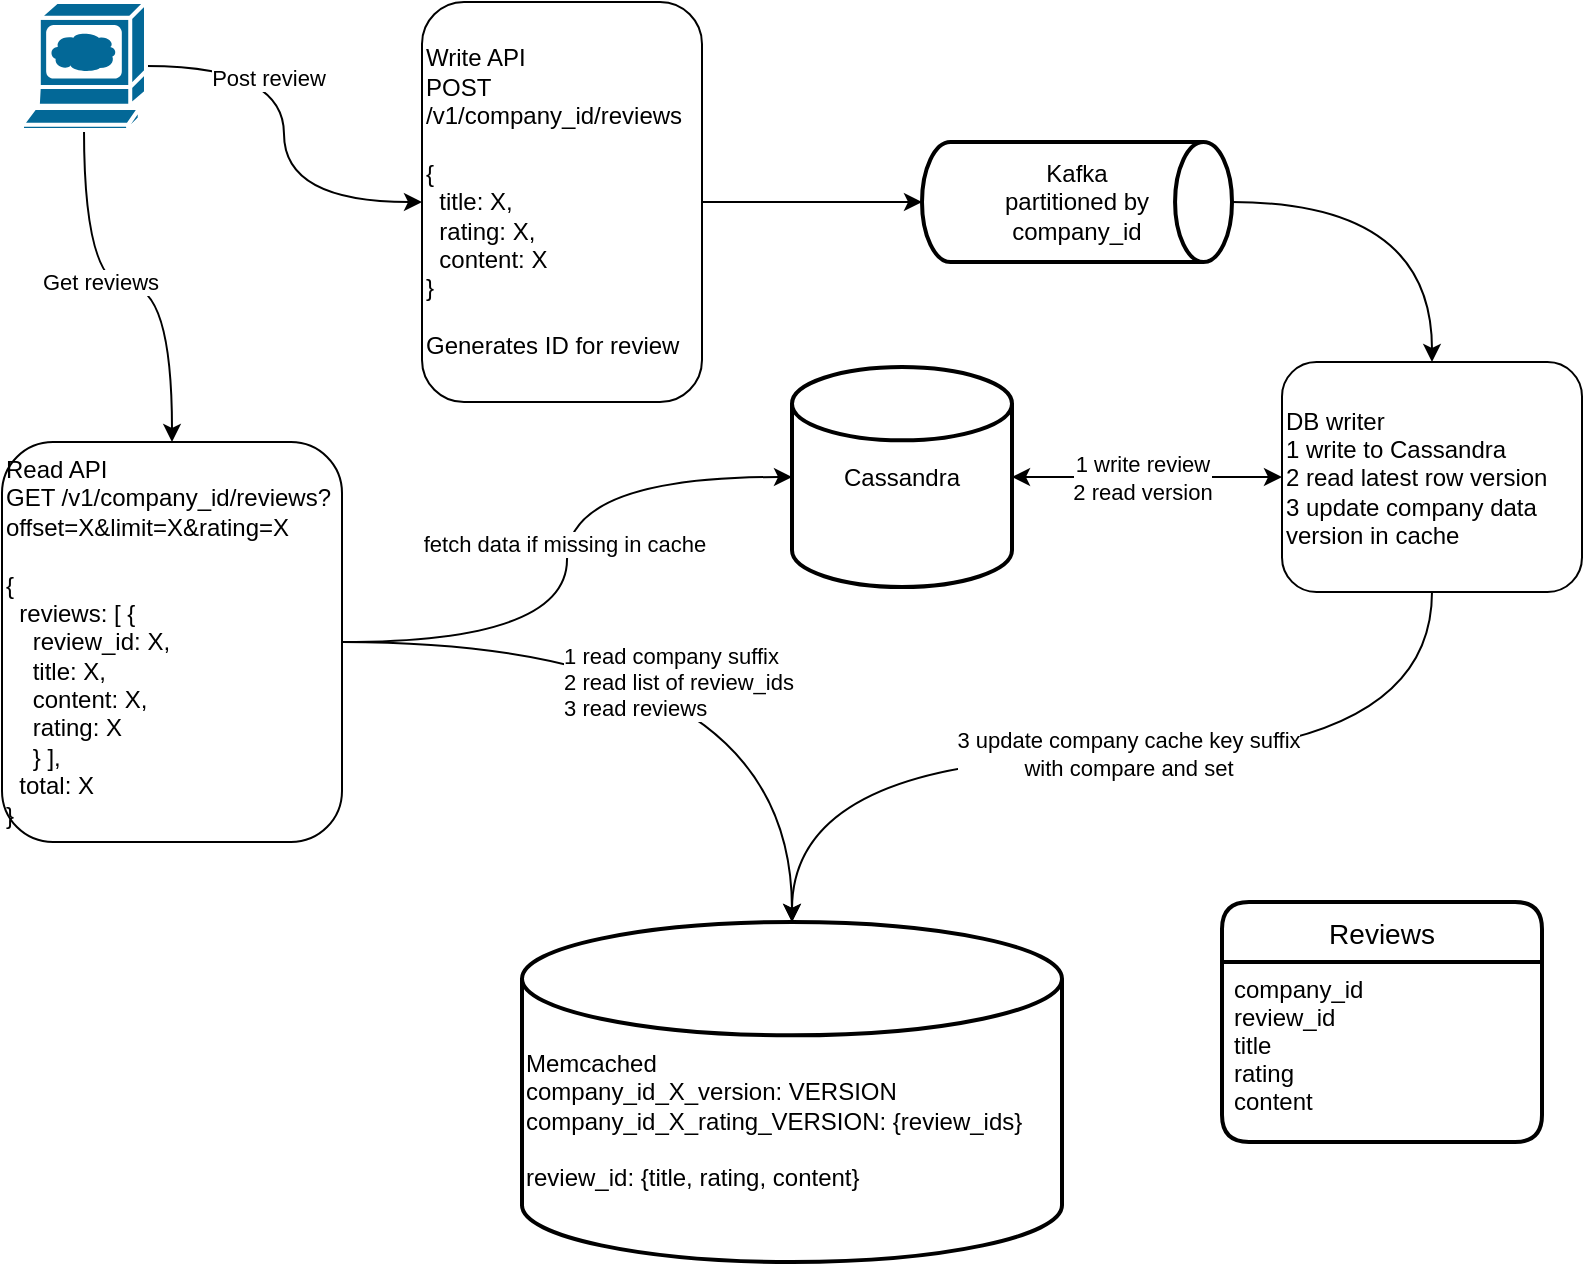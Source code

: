 <mxfile>
    <diagram id="gGi4H9r4V06tX_kbE4wG" name="Page-1">
        <mxGraphModel dx="860" dy="376" grid="1" gridSize="10" guides="1" tooltips="1" connect="1" arrows="1" fold="1" page="1" pageScale="1" pageWidth="850" pageHeight="1100" math="0" shadow="0">
            <root>
                <mxCell id="0"/>
                <mxCell id="1" parent="0"/>
                <mxCell id="WrSqrYOQCW2Mg6NUQv-p-28" value="" style="edgeStyle=orthogonalEdgeStyle;curved=1;orthogonalLoop=1;jettySize=auto;html=1;" parent="1" source="WrSqrYOQCW2Mg6NUQv-p-1" target="WrSqrYOQCW2Mg6NUQv-p-4" edge="1">
                    <mxGeometry relative="1" as="geometry"/>
                </mxCell>
                <mxCell id="WrSqrYOQCW2Mg6NUQv-p-30" value="Post review" style="edgeLabel;html=1;align=center;verticalAlign=middle;resizable=0;points=[];" parent="WrSqrYOQCW2Mg6NUQv-p-28" vertex="1" connectable="0">
                    <mxGeometry x="-0.409" y="-5" relative="1" as="geometry">
                        <mxPoint y="1" as="offset"/>
                    </mxGeometry>
                </mxCell>
                <mxCell id="WrSqrYOQCW2Mg6NUQv-p-29" value="" style="edgeStyle=orthogonalEdgeStyle;curved=1;orthogonalLoop=1;jettySize=auto;html=1;" parent="1" source="WrSqrYOQCW2Mg6NUQv-p-1" target="WrSqrYOQCW2Mg6NUQv-p-23" edge="1">
                    <mxGeometry relative="1" as="geometry"/>
                </mxCell>
                <mxCell id="WrSqrYOQCW2Mg6NUQv-p-31" value="Get reviews" style="edgeLabel;html=1;align=center;verticalAlign=middle;resizable=0;points=[];" parent="WrSqrYOQCW2Mg6NUQv-p-29" vertex="1" connectable="0">
                    <mxGeometry x="-0.141" y="3" relative="1" as="geometry">
                        <mxPoint y="1" as="offset"/>
                    </mxGeometry>
                </mxCell>
                <mxCell id="WrSqrYOQCW2Mg6NUQv-p-1" value="" style="shape=mxgraph.cisco.computers_and_peripherals.web_browser;html=1;pointerEvents=1;dashed=0;fillColor=#036897;strokeColor=#ffffff;strokeWidth=2;verticalLabelPosition=bottom;verticalAlign=top;align=center;outlineConnect=0;" parent="1" vertex="1">
                    <mxGeometry x="40" y="40" width="62" height="64" as="geometry"/>
                </mxCell>
                <mxCell id="WrSqrYOQCW2Mg6NUQv-p-7" value="" style="edgeStyle=orthogonalEdgeStyle;orthogonalLoop=1;jettySize=auto;html=1;curved=1;" parent="1" source="WrSqrYOQCW2Mg6NUQv-p-4" target="WrSqrYOQCW2Mg6NUQv-p-6" edge="1">
                    <mxGeometry relative="1" as="geometry"/>
                </mxCell>
                <mxCell id="WrSqrYOQCW2Mg6NUQv-p-4" value="Write API&lt;br&gt;POST /v1/company_id/reviews&lt;br&gt;&lt;br&gt;{&lt;br&gt;&lt;blockquote style=&quot;margin: 0 0 0 40px ; border: none ; padding: 0px&quot;&gt;&lt;/blockquote&gt;&lt;span&gt;&amp;nbsp; title: X,&lt;/span&gt;&lt;br&gt;&lt;blockquote style=&quot;margin: 0 0 0 40px ; border: none ; padding: 0px&quot;&gt;&lt;/blockquote&gt;&lt;span&gt;&amp;nbsp; rating: X,&lt;/span&gt;&lt;br&gt;&lt;blockquote style=&quot;margin: 0 0 0 40px ; border: none ; padding: 0px&quot;&gt;&lt;/blockquote&gt;&lt;span&gt;&amp;nbsp; content: X&lt;/span&gt;&lt;br&gt;}&lt;br&gt;&lt;br&gt;Generates ID for review" style="rounded=1;whiteSpace=wrap;html=1;align=left;" parent="1" vertex="1">
                    <mxGeometry x="240" y="40" width="140" height="200" as="geometry"/>
                </mxCell>
                <mxCell id="WrSqrYOQCW2Mg6NUQv-p-10" value="" style="edgeStyle=orthogonalEdgeStyle;curved=1;orthogonalLoop=1;jettySize=auto;html=1;entryX=0.5;entryY=0;entryDx=0;entryDy=0;" parent="1" source="WrSqrYOQCW2Mg6NUQv-p-6" target="2" edge="1">
                    <mxGeometry relative="1" as="geometry"/>
                </mxCell>
                <mxCell id="WrSqrYOQCW2Mg6NUQv-p-20" value="" style="edgeStyle=orthogonalEdgeStyle;curved=1;orthogonalLoop=1;jettySize=auto;html=1;exitX=0.5;exitY=1;exitDx=0;exitDy=0;" parent="1" source="2" target="WrSqrYOQCW2Mg6NUQv-p-17" edge="1">
                    <mxGeometry relative="1" as="geometry"/>
                </mxCell>
                <mxCell id="WrSqrYOQCW2Mg6NUQv-p-21" value="3 update company cache key suffix&lt;br&gt;with compare and set" style="edgeLabel;html=1;align=center;verticalAlign=middle;resizable=0;points=[];" parent="WrSqrYOQCW2Mg6NUQv-p-20" vertex="1" connectable="0">
                    <mxGeometry x="-0.032" y="-2" relative="1" as="geometry">
                        <mxPoint as="offset"/>
                    </mxGeometry>
                </mxCell>
                <mxCell id="WrSqrYOQCW2Mg6NUQv-p-6" value="Kafka&lt;br&gt;partitioned by&lt;br&gt;company_id" style="strokeWidth=2;html=1;shape=mxgraph.flowchart.direct_data;whiteSpace=wrap;" parent="1" vertex="1">
                    <mxGeometry x="490" y="110" width="155" height="60" as="geometry"/>
                </mxCell>
                <mxCell id="WrSqrYOQCW2Mg6NUQv-p-8" value="Cassandra" style="strokeWidth=2;html=1;shape=mxgraph.flowchart.database;whiteSpace=wrap;" parent="1" vertex="1">
                    <mxGeometry x="425" y="222.5" width="110" height="110" as="geometry"/>
                </mxCell>
                <mxCell id="WrSqrYOQCW2Mg6NUQv-p-11" value="Reviews" style="swimlane;childLayout=stackLayout;horizontal=1;startSize=30;horizontalStack=0;rounded=1;fontSize=14;fontStyle=0;strokeWidth=2;resizeParent=0;resizeLast=1;shadow=0;dashed=0;align=center;" parent="1" vertex="1">
                    <mxGeometry x="640" y="490" width="160" height="120" as="geometry">
                        <mxRectangle x="630" y="320" width="90" height="30" as="alternateBounds"/>
                    </mxGeometry>
                </mxCell>
                <mxCell id="WrSqrYOQCW2Mg6NUQv-p-12" value="company_id&#10;review_id&#10;title&#10;rating&#10;content" style="align=left;strokeColor=none;fillColor=none;spacingLeft=4;fontSize=12;verticalAlign=top;resizable=0;rotatable=0;part=1;" parent="WrSqrYOQCW2Mg6NUQv-p-11" vertex="1">
                    <mxGeometry y="30" width="160" height="90" as="geometry"/>
                </mxCell>
                <mxCell id="WrSqrYOQCW2Mg6NUQv-p-17" value="&lt;br&gt;&lt;br&gt;Memcached&lt;br&gt;company_id_X_version: VERSION&lt;br&gt;company_id_X_rating_VERSION: {review_ids}&lt;br&gt;&lt;br&gt;review_id: {title, rating, content}" style="strokeWidth=2;html=1;shape=mxgraph.flowchart.database;whiteSpace=wrap;align=left;" parent="1" vertex="1">
                    <mxGeometry x="290" y="500" width="270" height="170" as="geometry"/>
                </mxCell>
                <mxCell id="WrSqrYOQCW2Mg6NUQv-p-24" value="" style="edgeStyle=orthogonalEdgeStyle;curved=1;orthogonalLoop=1;jettySize=auto;html=1;" parent="1" source="WrSqrYOQCW2Mg6NUQv-p-23" target="WrSqrYOQCW2Mg6NUQv-p-17" edge="1">
                    <mxGeometry relative="1" as="geometry"/>
                </mxCell>
                <mxCell id="WrSqrYOQCW2Mg6NUQv-p-25" value="&lt;div style=&quot;text-align: left&quot;&gt;1 read company suffix&lt;/div&gt;&lt;div style=&quot;text-align: left&quot;&gt;2 read list of review_ids&lt;/div&gt;&lt;div style=&quot;text-align: left&quot;&gt;3 read reviews&lt;/div&gt;" style="edgeLabel;html=1;align=center;verticalAlign=middle;resizable=0;points=[];" parent="WrSqrYOQCW2Mg6NUQv-p-24" vertex="1" connectable="0">
                    <mxGeometry x="-0.047" relative="1" as="geometry">
                        <mxPoint x="-6" y="20" as="offset"/>
                    </mxGeometry>
                </mxCell>
                <mxCell id="WrSqrYOQCW2Mg6NUQv-p-26" value="" style="edgeStyle=orthogonalEdgeStyle;curved=1;orthogonalLoop=1;jettySize=auto;html=1;entryX=0;entryY=0.5;entryDx=0;entryDy=0;entryPerimeter=0;" parent="1" source="WrSqrYOQCW2Mg6NUQv-p-23" target="WrSqrYOQCW2Mg6NUQv-p-8" edge="1">
                    <mxGeometry relative="1" as="geometry"/>
                </mxCell>
                <mxCell id="WrSqrYOQCW2Mg6NUQv-p-27" value="fetch data if missing in cache" style="edgeLabel;html=1;align=center;verticalAlign=middle;resizable=0;points=[];" parent="WrSqrYOQCW2Mg6NUQv-p-26" vertex="1" connectable="0">
                    <mxGeometry x="0.215" y="-25" relative="1" as="geometry">
                        <mxPoint x="-27" y="25" as="offset"/>
                    </mxGeometry>
                </mxCell>
                <mxCell id="WrSqrYOQCW2Mg6NUQv-p-23" value="Read API&lt;br&gt;GET /v1/company_id/reviews?offset=X&amp;amp;limit=X&amp;amp;rating=X&lt;br&gt;&lt;br&gt;{&lt;br&gt;&lt;blockquote style=&quot;margin: 0 0 0 40px ; border: none ; padding: 0px&quot;&gt;&lt;/blockquote&gt;&lt;span&gt;&amp;nbsp; reviews: [ {&lt;br&gt;&amp;nbsp; &amp;nbsp; review_id: X,&lt;br&gt;&amp;nbsp; &amp;nbsp; title: X,&lt;br&gt;&amp;nbsp; &amp;nbsp;&amp;nbsp;&lt;/span&gt;content: X,&lt;span&gt;&lt;br&gt;&amp;nbsp; &amp;nbsp; rating: X&lt;br&gt;&amp;nbsp; &amp;nbsp; }&amp;nbsp;&lt;/span&gt;],&lt;br&gt;&amp;nbsp; total: X&lt;br&gt;}" style="rounded=1;whiteSpace=wrap;html=1;align=left;" parent="1" vertex="1">
                    <mxGeometry x="30" y="260" width="170" height="200" as="geometry"/>
                </mxCell>
                <mxCell id="3" value="" style="edgeStyle=none;html=1;curved=1;startArrow=classic;startFill=1;entryX=1;entryY=0.5;entryDx=0;entryDy=0;entryPerimeter=0;exitX=0;exitY=0.5;exitDx=0;exitDy=0;" parent="1" source="2" target="WrSqrYOQCW2Mg6NUQv-p-8" edge="1">
                    <mxGeometry relative="1" as="geometry">
                        <mxPoint x="600" y="250" as="sourcePoint"/>
                        <mxPoint x="590" y="240" as="targetPoint"/>
                    </mxGeometry>
                </mxCell>
                <mxCell id="5" value="1 write review&lt;br&gt;2 read version" style="edgeLabel;html=1;align=center;verticalAlign=middle;resizable=0;points=[];" parent="3" vertex="1" connectable="0">
                    <mxGeometry x="0.08" relative="1" as="geometry">
                        <mxPoint x="3" as="offset"/>
                    </mxGeometry>
                </mxCell>
                <mxCell id="4" style="edgeStyle=none;curved=1;html=1;exitX=0.5;exitY=1;exitDx=0;exitDy=0;" parent="1" source="2" edge="1">
                    <mxGeometry relative="1" as="geometry">
                        <mxPoint x="720" y="305" as="targetPoint"/>
                    </mxGeometry>
                </mxCell>
                <mxCell id="2" value="DB writer&lt;br&gt;1 write to Cassandra&lt;br&gt;2 read latest row version&lt;br&gt;3 update company data version in cache" style="rounded=1;whiteSpace=wrap;html=1;align=left;" parent="1" vertex="1">
                    <mxGeometry x="670" y="220" width="150" height="115" as="geometry"/>
                </mxCell>
            </root>
        </mxGraphModel>
    </diagram>
</mxfile>